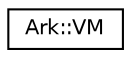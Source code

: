 digraph "Graphical Class Hierarchy"
{
 // INTERACTIVE_SVG=YES
 // LATEX_PDF_SIZE
  edge [fontname="Helvetica",fontsize="10",labelfontname="Helvetica",labelfontsize="10"];
  node [fontname="Helvetica",fontsize="10",shape=record];
  rankdir="LR";
  Node0 [label="Ark::VM",height=0.2,width=0.4,color="black", fillcolor="white", style="filled",URL="$d2/d93/classArk_1_1VM.html",tooltip="The ArkScript virtual machine, executing ArkScript bytecode."];
}
